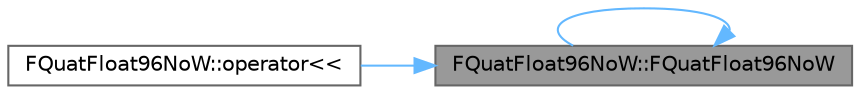 digraph "FQuatFloat96NoW::FQuatFloat96NoW"
{
 // INTERACTIVE_SVG=YES
 // LATEX_PDF_SIZE
  bgcolor="transparent";
  edge [fontname=Helvetica,fontsize=10,labelfontname=Helvetica,labelfontsize=10];
  node [fontname=Helvetica,fontsize=10,shape=box,height=0.2,width=0.4];
  rankdir="RL";
  Node1 [id="Node000001",label="FQuatFloat96NoW::FQuatFloat96NoW",height=0.2,width=0.4,color="gray40", fillcolor="grey60", style="filled", fontcolor="black",tooltip=" "];
  Node1 -> Node1 [id="edge1_Node000001_Node000001",dir="back",color="steelblue1",style="solid",tooltip=" "];
  Node1 -> Node2 [id="edge2_Node000001_Node000002",dir="back",color="steelblue1",style="solid",tooltip=" "];
  Node2 [id="Node000002",label="FQuatFloat96NoW::operator\<\<",height=0.2,width=0.4,color="grey40", fillcolor="white", style="filled",URL="$df/d77/classFQuatFloat96NoW.html#aee5fe5d60c2d90ac012b0efe5294535b",tooltip=" "];
}
